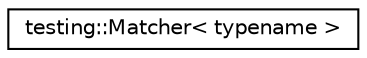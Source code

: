 digraph "Graphical Class Hierarchy"
{
 // INTERACTIVE_SVG=YES
 // LATEX_PDF_SIZE
  edge [fontname="Helvetica",fontsize="10",labelfontname="Helvetica",labelfontsize="10"];
  node [fontname="Helvetica",fontsize="10",shape=record];
  rankdir="LR";
  Node0 [label="testing::Matcher\< typename \>",height=0.2,width=0.4,color="black", fillcolor="white", style="filled",URL="$d3/d31/classtesting_1_1_matcher.html",tooltip=" "];
}
